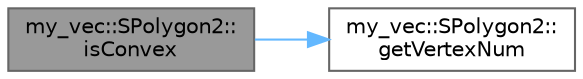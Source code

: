 digraph "my_vec::SPolygon2::isConvex"
{
 // LATEX_PDF_SIZE
  bgcolor="transparent";
  edge [fontname=Helvetica,fontsize=10,labelfontname=Helvetica,labelfontsize=10];
  node [fontname=Helvetica,fontsize=10,shape=box,height=0.2,width=0.4];
  rankdir="LR";
  Node1 [id="Node000001",label="my_vec::SPolygon2::\lisConvex",height=0.2,width=0.4,color="gray40", fillcolor="grey60", style="filled", fontcolor="black",tooltip="多角形が凸かどうか調べる関数"];
  Node1 -> Node2 [id="edge1_Node000001_Node000002",color="steelblue1",style="solid",tooltip=" "];
  Node2 [id="Node000002",label="my_vec::SPolygon2::\lgetVertexNum",height=0.2,width=0.4,color="grey40", fillcolor="white", style="filled",URL="$structmy__vec_1_1_s_polygon2.html#a34877ae7b7ad06a78f4c237d4f33ca3a",tooltip="多角形の頂点数を返す関数"];
}

